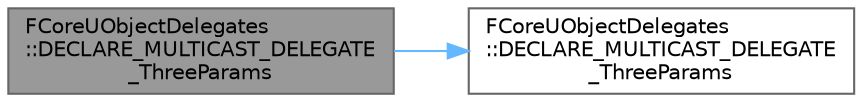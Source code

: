 digraph "FCoreUObjectDelegates::DECLARE_MULTICAST_DELEGATE_ThreeParams"
{
 // INTERACTIVE_SVG=YES
 // LATEX_PDF_SIZE
  bgcolor="transparent";
  edge [fontname=Helvetica,fontsize=10,labelfontname=Helvetica,labelfontsize=10];
  node [fontname=Helvetica,fontsize=10,shape=box,height=0.2,width=0.4];
  rankdir="LR";
  Node1 [id="Node000001",label="FCoreUObjectDelegates\l::DECLARE_MULTICAST_DELEGATE\l_ThreeParams",height=0.2,width=0.4,color="gray40", fillcolor="grey60", style="filled", fontcolor="black",tooltip="Delegate for registering hot-reloaded classes that changed after hot-reload for reinstancing."];
  Node1 -> Node2 [id="edge1_Node000001_Node000002",color="steelblue1",style="solid",tooltip=" "];
  Node2 [id="Node000002",label="FCoreUObjectDelegates\l::DECLARE_MULTICAST_DELEGATE\l_ThreeParams",height=0.2,width=0.4,color="grey40", fillcolor="white", style="filled",URL="$d1/df0/structFCoreUObjectDelegates.html#a0fab36e2167b66a82fff6e928072cc06",tooltip="Called when an object is renamed this gets called in both the editor and standalone game editor build..."];
}
